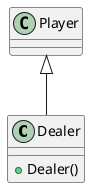 @startuml
class Dealer {
    + Dealer()
}
Player <|-- Dealer
@enduml
@startuml
class Card {
    + value : int
    + suite : string
    + isAce : bool
    + <<virtual>> GetCardString() : string
}
@enduml
@startuml Ace
class Ace {
    + Ace()
    + <<override>> GetCardString() : string
}
DressedCard <|-- Ace
@enduml
